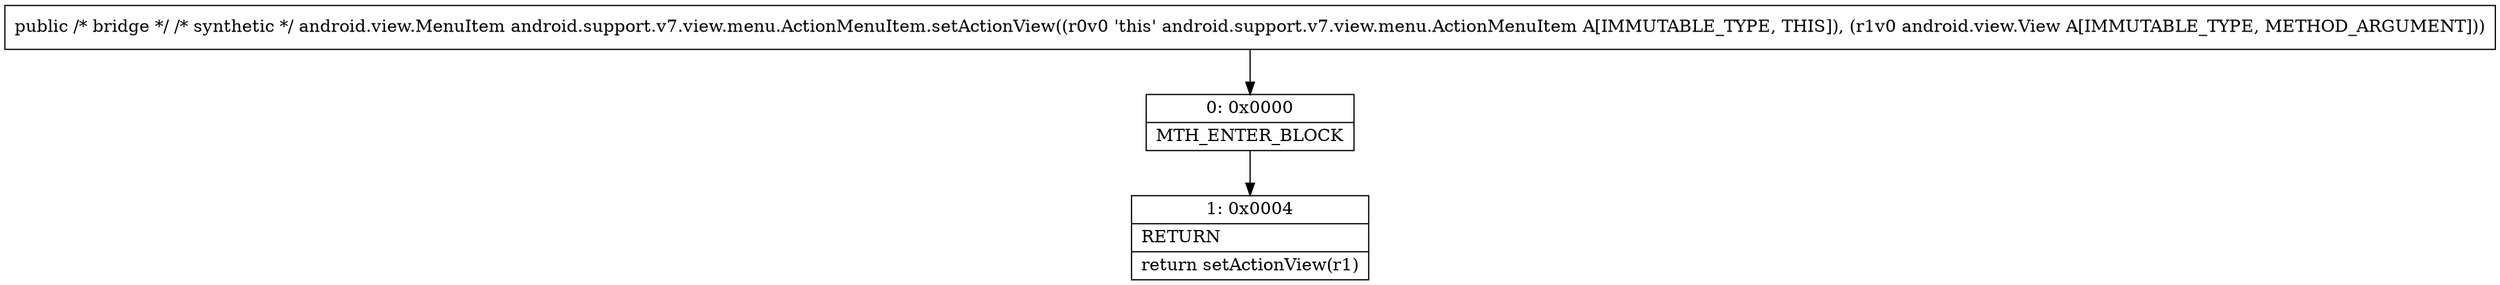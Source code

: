 digraph "CFG forandroid.support.v7.view.menu.ActionMenuItem.setActionView(Landroid\/view\/View;)Landroid\/view\/MenuItem;" {
Node_0 [shape=record,label="{0\:\ 0x0000|MTH_ENTER_BLOCK\l}"];
Node_1 [shape=record,label="{1\:\ 0x0004|RETURN\l|return setActionView(r1)\l}"];
MethodNode[shape=record,label="{public \/* bridge *\/ \/* synthetic *\/ android.view.MenuItem android.support.v7.view.menu.ActionMenuItem.setActionView((r0v0 'this' android.support.v7.view.menu.ActionMenuItem A[IMMUTABLE_TYPE, THIS]), (r1v0 android.view.View A[IMMUTABLE_TYPE, METHOD_ARGUMENT])) }"];
MethodNode -> Node_0;
Node_0 -> Node_1;
}


